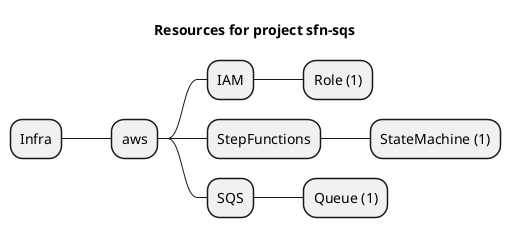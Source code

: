 @startmindmap
title Resources for project sfn-sqs
skinparam monochrome true
+ Infra
++ aws
+++ IAM
++++ Role (1)
+++ StepFunctions
++++ StateMachine (1)
+++ SQS
++++ Queue (1)
@endmindmap
